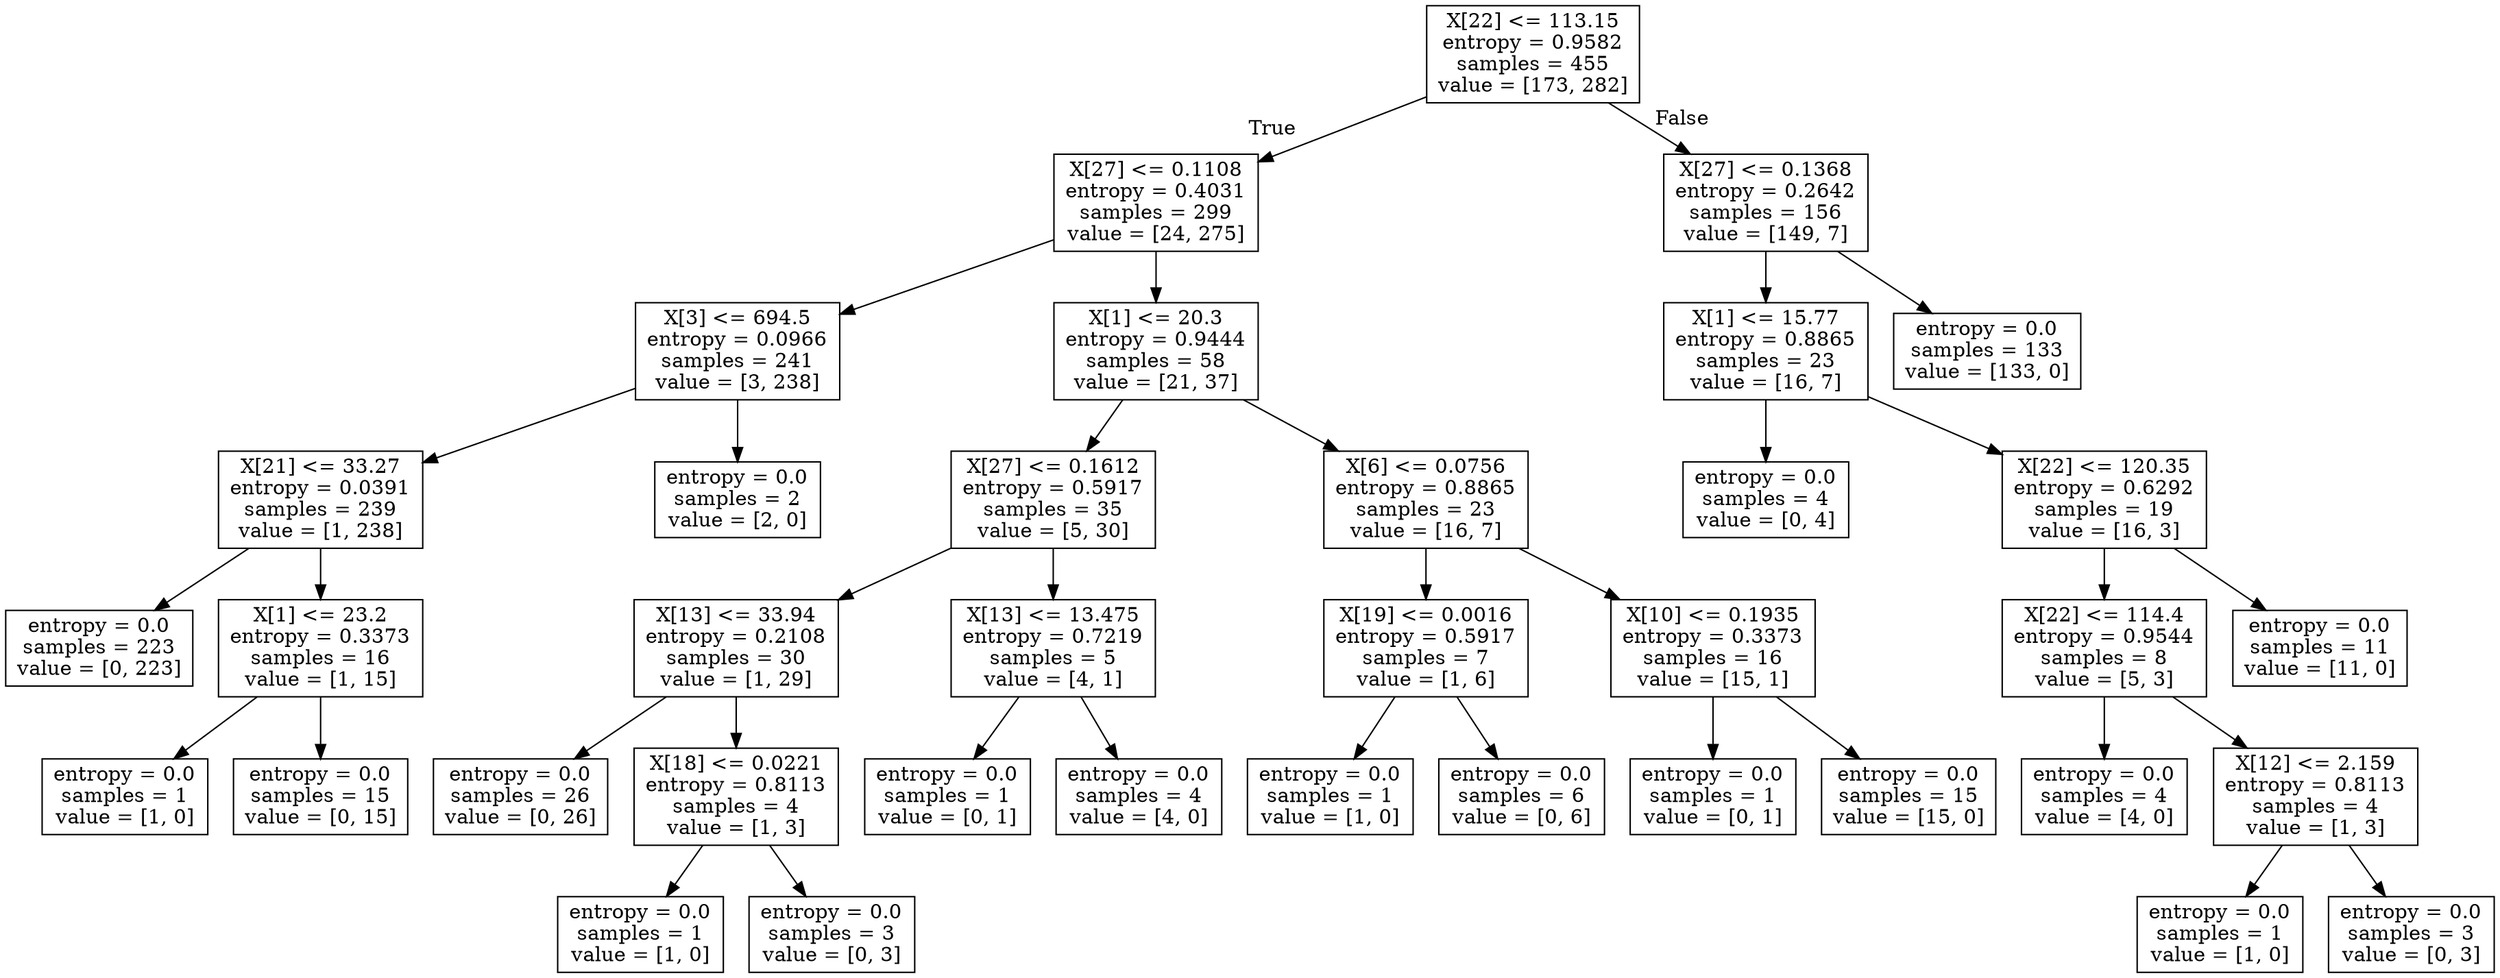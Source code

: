 digraph Tree {
node [shape=box] ;
0 [label="X[22] <= 113.15\nentropy = 0.9582\nsamples = 455\nvalue = [173, 282]"] ;
1 [label="X[27] <= 0.1108\nentropy = 0.4031\nsamples = 299\nvalue = [24, 275]"] ;
0 -> 1 [labeldistance=2.5, labelangle=45, headlabel="True"] ;
2 [label="X[3] <= 694.5\nentropy = 0.0966\nsamples = 241\nvalue = [3, 238]"] ;
1 -> 2 ;
3 [label="X[21] <= 33.27\nentropy = 0.0391\nsamples = 239\nvalue = [1, 238]"] ;
2 -> 3 ;
4 [label="entropy = 0.0\nsamples = 223\nvalue = [0, 223]"] ;
3 -> 4 ;
5 [label="X[1] <= 23.2\nentropy = 0.3373\nsamples = 16\nvalue = [1, 15]"] ;
3 -> 5 ;
6 [label="entropy = 0.0\nsamples = 1\nvalue = [1, 0]"] ;
5 -> 6 ;
7 [label="entropy = 0.0\nsamples = 15\nvalue = [0, 15]"] ;
5 -> 7 ;
8 [label="entropy = 0.0\nsamples = 2\nvalue = [2, 0]"] ;
2 -> 8 ;
9 [label="X[1] <= 20.3\nentropy = 0.9444\nsamples = 58\nvalue = [21, 37]"] ;
1 -> 9 ;
10 [label="X[27] <= 0.1612\nentropy = 0.5917\nsamples = 35\nvalue = [5, 30]"] ;
9 -> 10 ;
11 [label="X[13] <= 33.94\nentropy = 0.2108\nsamples = 30\nvalue = [1, 29]"] ;
10 -> 11 ;
12 [label="entropy = 0.0\nsamples = 26\nvalue = [0, 26]"] ;
11 -> 12 ;
13 [label="X[18] <= 0.0221\nentropy = 0.8113\nsamples = 4\nvalue = [1, 3]"] ;
11 -> 13 ;
14 [label="entropy = 0.0\nsamples = 1\nvalue = [1, 0]"] ;
13 -> 14 ;
15 [label="entropy = 0.0\nsamples = 3\nvalue = [0, 3]"] ;
13 -> 15 ;
16 [label="X[13] <= 13.475\nentropy = 0.7219\nsamples = 5\nvalue = [4, 1]"] ;
10 -> 16 ;
17 [label="entropy = 0.0\nsamples = 1\nvalue = [0, 1]"] ;
16 -> 17 ;
18 [label="entropy = 0.0\nsamples = 4\nvalue = [4, 0]"] ;
16 -> 18 ;
19 [label="X[6] <= 0.0756\nentropy = 0.8865\nsamples = 23\nvalue = [16, 7]"] ;
9 -> 19 ;
20 [label="X[19] <= 0.0016\nentropy = 0.5917\nsamples = 7\nvalue = [1, 6]"] ;
19 -> 20 ;
21 [label="entropy = 0.0\nsamples = 1\nvalue = [1, 0]"] ;
20 -> 21 ;
22 [label="entropy = 0.0\nsamples = 6\nvalue = [0, 6]"] ;
20 -> 22 ;
23 [label="X[10] <= 0.1935\nentropy = 0.3373\nsamples = 16\nvalue = [15, 1]"] ;
19 -> 23 ;
24 [label="entropy = 0.0\nsamples = 1\nvalue = [0, 1]"] ;
23 -> 24 ;
25 [label="entropy = 0.0\nsamples = 15\nvalue = [15, 0]"] ;
23 -> 25 ;
26 [label="X[27] <= 0.1368\nentropy = 0.2642\nsamples = 156\nvalue = [149, 7]"] ;
0 -> 26 [labeldistance=2.5, labelangle=-45, headlabel="False"] ;
27 [label="X[1] <= 15.77\nentropy = 0.8865\nsamples = 23\nvalue = [16, 7]"] ;
26 -> 27 ;
28 [label="entropy = 0.0\nsamples = 4\nvalue = [0, 4]"] ;
27 -> 28 ;
29 [label="X[22] <= 120.35\nentropy = 0.6292\nsamples = 19\nvalue = [16, 3]"] ;
27 -> 29 ;
30 [label="X[22] <= 114.4\nentropy = 0.9544\nsamples = 8\nvalue = [5, 3]"] ;
29 -> 30 ;
31 [label="entropy = 0.0\nsamples = 4\nvalue = [4, 0]"] ;
30 -> 31 ;
32 [label="X[12] <= 2.159\nentropy = 0.8113\nsamples = 4\nvalue = [1, 3]"] ;
30 -> 32 ;
33 [label="entropy = 0.0\nsamples = 1\nvalue = [1, 0]"] ;
32 -> 33 ;
34 [label="entropy = 0.0\nsamples = 3\nvalue = [0, 3]"] ;
32 -> 34 ;
35 [label="entropy = 0.0\nsamples = 11\nvalue = [11, 0]"] ;
29 -> 35 ;
36 [label="entropy = 0.0\nsamples = 133\nvalue = [133, 0]"] ;
26 -> 36 ;
}